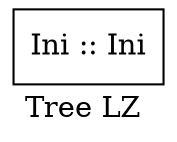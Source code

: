 digraph G { 
 label= "Tree LZ "node [shape=record]; 
 subgraph g {nodo1[label= "Ini
 :: Ini"]; 
}
 }